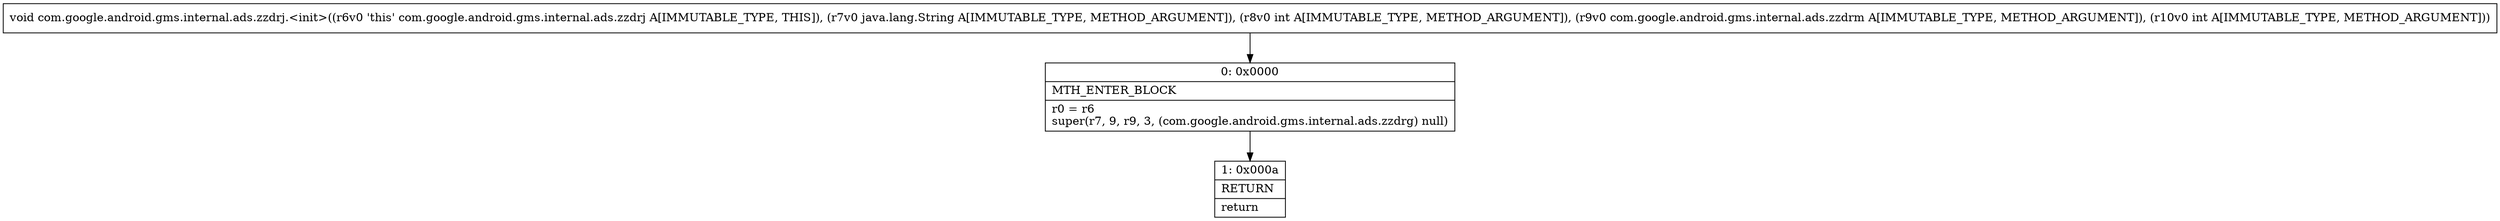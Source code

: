 digraph "CFG forcom.google.android.gms.internal.ads.zzdrj.\<init\>(Ljava\/lang\/String;ILcom\/google\/android\/gms\/internal\/ads\/zzdrm;I)V" {
Node_0 [shape=record,label="{0\:\ 0x0000|MTH_ENTER_BLOCK\l|r0 = r6\lsuper(r7, 9, r9, 3, (com.google.android.gms.internal.ads.zzdrg) null)\l}"];
Node_1 [shape=record,label="{1\:\ 0x000a|RETURN\l|return\l}"];
MethodNode[shape=record,label="{void com.google.android.gms.internal.ads.zzdrj.\<init\>((r6v0 'this' com.google.android.gms.internal.ads.zzdrj A[IMMUTABLE_TYPE, THIS]), (r7v0 java.lang.String A[IMMUTABLE_TYPE, METHOD_ARGUMENT]), (r8v0 int A[IMMUTABLE_TYPE, METHOD_ARGUMENT]), (r9v0 com.google.android.gms.internal.ads.zzdrm A[IMMUTABLE_TYPE, METHOD_ARGUMENT]), (r10v0 int A[IMMUTABLE_TYPE, METHOD_ARGUMENT])) }"];
MethodNode -> Node_0;
Node_0 -> Node_1;
}

